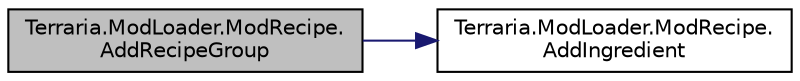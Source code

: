 digraph "Terraria.ModLoader.ModRecipe.AddRecipeGroup"
{
 // LATEX_PDF_SIZE
  edge [fontname="Helvetica",fontsize="10",labelfontname="Helvetica",labelfontsize="10"];
  node [fontname="Helvetica",fontsize="10",shape=record];
  rankdir="LR";
  Node1 [label="Terraria.ModLoader.ModRecipe.\lAddRecipeGroup",height=0.2,width=0.4,color="black", fillcolor="grey75", style="filled", fontcolor="black",tooltip="Adds a recipe group ingredient to this recipe with the given RecipeGroup name and stack size...."];
  Node1 -> Node2 [color="midnightblue",fontsize="10",style="solid",fontname="Helvetica"];
  Node2 [label="Terraria.ModLoader.ModRecipe.\lAddIngredient",height=0.2,width=0.4,color="black", fillcolor="white", style="filled",URL="$class_terraria_1_1_mod_loader_1_1_mod_recipe.html#a103af1570ac56557e56cefb688ba637e",tooltip="Adds an ingredient to this recipe with the given item type and stack size. Ex: recipe...."];
}
